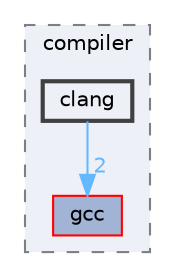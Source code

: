digraph "external/libcds/cds/compiler/clang"
{
 // LATEX_PDF_SIZE
  bgcolor="transparent";
  edge [fontname=Helvetica,fontsize=10,labelfontname=Helvetica,labelfontsize=10];
  node [fontname=Helvetica,fontsize=10,shape=box,height=0.2,width=0.4];
  compound=true
  subgraph clusterdir_0beddb0bd70c9a8071e8f4297f3e0fbc {
    graph [ bgcolor="#edf0f7", pencolor="grey50", label="compiler", fontname=Helvetica,fontsize=10 style="filled,dashed", URL="dir_0beddb0bd70c9a8071e8f4297f3e0fbc.html",tooltip=""]
  dir_7784f9b0c9c89af0e442d1445e4521a4 [label="gcc", fillcolor="#a2b4d6", color="red", style="filled", URL="dir_7784f9b0c9c89af0e442d1445e4521a4.html",tooltip=""];
  dir_1ae3c83db23079046c5b4a6d07cf90de [label="clang", fillcolor="#edf0f7", color="grey25", style="filled,bold", URL="dir_1ae3c83db23079046c5b4a6d07cf90de.html",tooltip=""];
  }
  dir_1ae3c83db23079046c5b4a6d07cf90de->dir_7784f9b0c9c89af0e442d1445e4521a4 [headlabel="2", labeldistance=1.5 headhref="dir_000120_000340.html" href="dir_000120_000340.html" color="steelblue1" fontcolor="steelblue1"];
}
